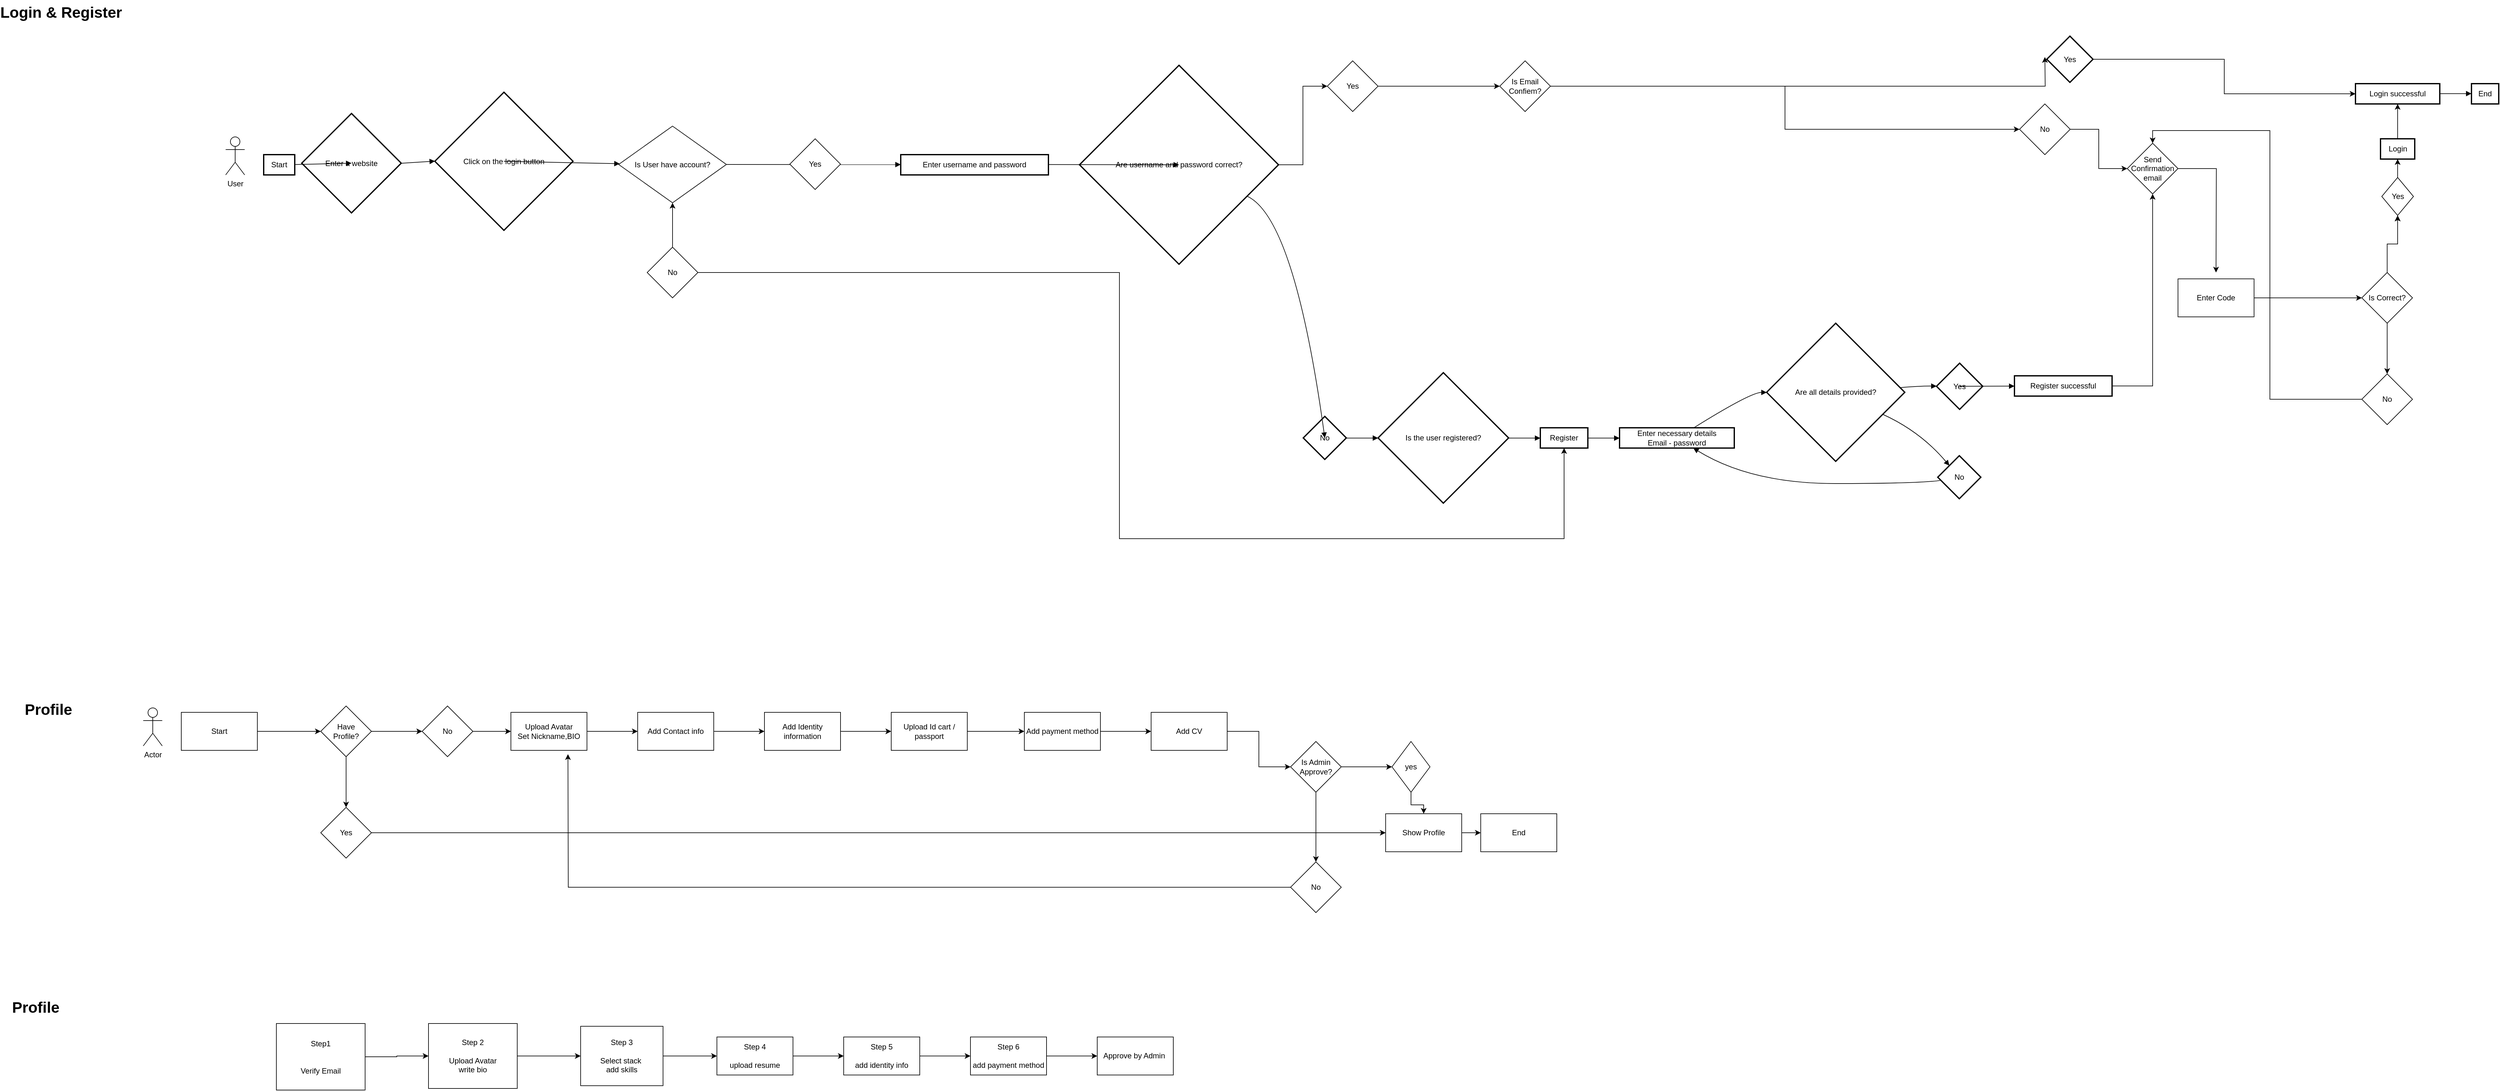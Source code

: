 <mxfile version="22.1.16" type="github">
  <diagram name="Page-1" id="RCzVIw21s0QxX4_HmofW">
    <mxGraphModel dx="2045" dy="638" grid="1" gridSize="10" guides="1" tooltips="1" connect="1" arrows="1" fold="1" page="1" pageScale="1" pageWidth="850" pageHeight="1100" math="0" shadow="0">
      <root>
        <mxCell id="0" />
        <mxCell id="1" parent="0" />
        <mxCell id="2" value="Start" style="whiteSpace=wrap;strokeWidth=2;" parent="1" vertex="1">
          <mxGeometry x="-430" y="254" width="49" height="32" as="geometry" />
        </mxCell>
        <mxCell id="3" value="Enter a website" style="rhombus;strokeWidth=2;whiteSpace=wrap;" parent="1" vertex="1">
          <mxGeometry x="-370" y="189" width="157" height="157" as="geometry" />
        </mxCell>
        <mxCell id="4" value="Click on the login button" style="rhombus;strokeWidth=2;whiteSpace=wrap;" parent="1" vertex="1">
          <mxGeometry x="-160" y="155.5" width="218" height="218" as="geometry" />
        </mxCell>
        <mxCell id="5" value="Enter username and password" style="whiteSpace=wrap;strokeWidth=2;" parent="1" vertex="1">
          <mxGeometry x="575" y="254" width="233" height="32" as="geometry" />
        </mxCell>
        <mxCell id="Xof1CyFzRAlIr6X4M1OH-53" style="edgeStyle=orthogonalEdgeStyle;rounded=0;orthogonalLoop=1;jettySize=auto;html=1;exitX=1;exitY=0.5;exitDx=0;exitDy=0;" parent="1" source="6" target="Xof1CyFzRAlIr6X4M1OH-52" edge="1">
          <mxGeometry relative="1" as="geometry" />
        </mxCell>
        <mxCell id="6" value="Are username and password correct?" style="rhombus;strokeWidth=2;whiteSpace=wrap;" parent="1" vertex="1">
          <mxGeometry x="857" y="113" width="314" height="314" as="geometry" />
        </mxCell>
        <mxCell id="Xof1CyFzRAlIr6X4M1OH-48" style="edgeStyle=orthogonalEdgeStyle;rounded=0;orthogonalLoop=1;jettySize=auto;html=1;entryX=0;entryY=0.5;entryDx=0;entryDy=0;" parent="1" source="7" target="9" edge="1">
          <mxGeometry relative="1" as="geometry">
            <mxPoint x="2820" y="170" as="targetPoint" />
          </mxGeometry>
        </mxCell>
        <mxCell id="7" value="Yes" style="rhombus;strokeWidth=2;whiteSpace=wrap;" parent="1" vertex="1">
          <mxGeometry x="2383" y="67" width="73" height="73" as="geometry" />
        </mxCell>
        <mxCell id="9" value="Login successful" style="whiteSpace=wrap;strokeWidth=2;" parent="1" vertex="1">
          <mxGeometry x="2870" y="142" width="133" height="32" as="geometry" />
        </mxCell>
        <mxCell id="10" value="End" style="whiteSpace=wrap;strokeWidth=2;" parent="1" vertex="1">
          <mxGeometry x="3053" y="142" width="43" height="32" as="geometry" />
        </mxCell>
        <mxCell id="11" value="No" style="rhombus;strokeWidth=2;whiteSpace=wrap;" parent="1" vertex="1">
          <mxGeometry x="1210" y="667" width="68" height="68" as="geometry" />
        </mxCell>
        <mxCell id="12" value="Is the user registered?" style="rhombus;strokeWidth=2;whiteSpace=wrap;" parent="1" vertex="1">
          <mxGeometry x="1328" y="598" width="206" height="206" as="geometry" />
        </mxCell>
        <mxCell id="13" value="Register" style="whiteSpace=wrap;strokeWidth=2;" parent="1" vertex="1">
          <mxGeometry x="1584" y="685" width="75" height="32" as="geometry" />
        </mxCell>
        <mxCell id="14" value="Enter necessary details&#xa;Email - password" style="whiteSpace=wrap;strokeWidth=2;" parent="1" vertex="1">
          <mxGeometry x="1709" y="685" width="181" height="32" as="geometry" />
        </mxCell>
        <mxCell id="15" value="Are all details provided?" style="rhombus;strokeWidth=2;whiteSpace=wrap;" parent="1" vertex="1">
          <mxGeometry x="1941" y="520" width="218" height="218" as="geometry" />
        </mxCell>
        <mxCell id="16" value="Yes" style="rhombus;strokeWidth=2;whiteSpace=wrap;" parent="1" vertex="1">
          <mxGeometry x="2209" y="583" width="73" height="73" as="geometry" />
        </mxCell>
        <mxCell id="Xof1CyFzRAlIr6X4M1OH-51" style="edgeStyle=orthogonalEdgeStyle;rounded=0;orthogonalLoop=1;jettySize=auto;html=1;entryX=0.5;entryY=1;entryDx=0;entryDy=0;" parent="1" source="17" target="Xof1CyFzRAlIr6X4M1OH-49" edge="1">
          <mxGeometry relative="1" as="geometry" />
        </mxCell>
        <mxCell id="17" value="Register successful" style="whiteSpace=wrap;strokeWidth=2;" parent="1" vertex="1">
          <mxGeometry x="2332" y="603" width="154" height="32" as="geometry" />
        </mxCell>
        <mxCell id="Xof1CyFzRAlIr6X4M1OH-68" value="" style="edgeStyle=orthogonalEdgeStyle;rounded=0;orthogonalLoop=1;jettySize=auto;html=1;" parent="1" source="18" target="9" edge="1">
          <mxGeometry relative="1" as="geometry" />
        </mxCell>
        <mxCell id="18" value="Login" style="whiteSpace=wrap;strokeWidth=2;" parent="1" vertex="1">
          <mxGeometry x="2909.5" y="229" width="54" height="32" as="geometry" />
        </mxCell>
        <mxCell id="19" value="No" style="rhombus;strokeWidth=2;whiteSpace=wrap;" parent="1" vertex="1">
          <mxGeometry x="2211" y="729" width="68" height="68" as="geometry" />
        </mxCell>
        <mxCell id="20" value="" style="curved=1;startArrow=none;endArrow=block;exitX=1.007;exitY=0.49;entryX=0.002;entryY=0.501;" parent="1" source="2" target="3" edge="1">
          <mxGeometry relative="1" as="geometry">
            <Array as="points" />
          </mxGeometry>
        </mxCell>
        <mxCell id="21" value="" style="curved=1;startArrow=none;endArrow=block;exitX=1.005;exitY=0.501;entryX=-0.001;entryY=0.499;" parent="1" source="3" target="4" edge="1">
          <mxGeometry relative="1" as="geometry">
            <Array as="points" />
          </mxGeometry>
        </mxCell>
        <mxCell id="22" value="" style="curved=1;startArrow=none;endArrow=block;exitX=0.998;exitY=0.499;entryX=-0.002;entryY=0.49;" parent="1" source="Xof1CyFzRAlIr6X4M1OH-41" target="5" edge="1">
          <mxGeometry relative="1" as="geometry">
            <Array as="points" />
          </mxGeometry>
        </mxCell>
        <mxCell id="23" value="" style="curved=1;startArrow=none;endArrow=block;exitX=0.997;exitY=0.49;entryX=0.001;entryY=0.499;" parent="1" source="5" target="6" edge="1">
          <mxGeometry relative="1" as="geometry">
            <Array as="points" />
          </mxGeometry>
        </mxCell>
        <mxCell id="27" value="" style="curved=1;startArrow=none;endArrow=block;exitX=1.0;exitY=0.491;entryX=0.0;entryY=0.491;" parent="1" source="9" target="10" edge="1">
          <mxGeometry relative="1" as="geometry">
            <Array as="points" />
          </mxGeometry>
        </mxCell>
        <mxCell id="28" value="" style="curved=1;startArrow=none;endArrow=block;exitX=1.001;exitY=0.731;entryX=0.005;entryY=0.504;" parent="1" source="6" target="11" edge="1">
          <mxGeometry relative="1" as="geometry">
            <Array as="points">
              <mxPoint x="1196" y="354" />
            </Array>
          </mxGeometry>
        </mxCell>
        <mxCell id="29" value="" style="curved=1;startArrow=none;endArrow=block;exitX=0.998;exitY=0.504;entryX=-0.001;entryY=0.501;" parent="1" source="11" target="12" edge="1">
          <mxGeometry relative="1" as="geometry">
            <Array as="points" />
          </mxGeometry>
        </mxCell>
        <mxCell id="30" value="" style="curved=1;startArrow=none;endArrow=block;exitX=1.001;exitY=0.501;entryX=0.002;entryY=0.508;" parent="1" source="12" target="13" edge="1">
          <mxGeometry relative="1" as="geometry">
            <Array as="points" />
          </mxGeometry>
        </mxCell>
        <mxCell id="31" value="" style="curved=1;startArrow=none;endArrow=block;exitX=1.006;exitY=0.508;entryX=0.002;entryY=0.508;" parent="1" source="13" target="14" edge="1">
          <mxGeometry relative="1" as="geometry">
            <Array as="points" />
          </mxGeometry>
        </mxCell>
        <mxCell id="32" value="" style="curved=1;startArrow=none;endArrow=block;exitX=0.645;exitY=0.008;entryX=-0.001;entryY=0.501;" parent="1" source="14" target="15" edge="1">
          <mxGeometry relative="1" as="geometry">
            <Array as="points">
              <mxPoint x="1916" y="629" />
            </Array>
          </mxGeometry>
        </mxCell>
        <mxCell id="33" value="" style="curved=1;startArrow=none;endArrow=block;exitX=0.998;exitY=0.464;entryX=-0.006;entryY=0.497;" parent="1" source="15" target="16" edge="1">
          <mxGeometry relative="1" as="geometry">
            <Array as="points">
              <mxPoint x="2184" y="619" />
            </Array>
          </mxGeometry>
        </mxCell>
        <mxCell id="34" value="" style="curved=1;startArrow=none;endArrow=block;exitX=0.996;exitY=0.497;entryX=-0.002;entryY=0.509;" parent="1" source="16" target="17" edge="1">
          <mxGeometry relative="1" as="geometry">
            <Array as="points" />
          </mxGeometry>
        </mxCell>
        <mxCell id="37" value="" style="curved=1;startArrow=none;endArrow=block;exitX=0.998;exitY=0.733;entryX=0.077;entryY=0.007;" parent="1" source="15" target="19" edge="1">
          <mxGeometry relative="1" as="geometry">
            <Array as="points">
              <mxPoint x="2184" y="691" />
            </Array>
          </mxGeometry>
        </mxCell>
        <mxCell id="38" value="" style="curved=1;startArrow=none;endArrow=block;exitX=0.005;exitY=0.584;entryX=0.645;entryY=1.008;" parent="1" source="19" target="14" edge="1">
          <mxGeometry relative="1" as="geometry">
            <Array as="points">
              <mxPoint x="2184" y="773" />
              <mxPoint x="1916" y="773" />
            </Array>
          </mxGeometry>
        </mxCell>
        <mxCell id="Xof1CyFzRAlIr6X4M1OH-42" value="" style="curved=1;startArrow=none;endArrow=block;exitX=0.998;exitY=0.499;entryX=-0.002;entryY=0.49;" parent="1" source="4" target="Xof1CyFzRAlIr6X4M1OH-41" edge="1">
          <mxGeometry relative="1" as="geometry">
            <Array as="points" />
            <mxPoint x="229" y="270" as="sourcePoint" />
            <mxPoint x="575" y="270" as="targetPoint" />
          </mxGeometry>
        </mxCell>
        <mxCell id="Xof1CyFzRAlIr6X4M1OH-41" value="Is User have account?" style="rhombus;whiteSpace=wrap;html=1;" parent="1" vertex="1">
          <mxGeometry x="130" y="209" width="170" height="121" as="geometry" />
        </mxCell>
        <mxCell id="Xof1CyFzRAlIr6X4M1OH-43" value="Yes" style="rhombus;whiteSpace=wrap;html=1;" parent="1" vertex="1">
          <mxGeometry x="400" y="229" width="80" height="80" as="geometry" />
        </mxCell>
        <mxCell id="Xof1CyFzRAlIr6X4M1OH-45" value="" style="edgeStyle=orthogonalEdgeStyle;rounded=0;orthogonalLoop=1;jettySize=auto;html=1;" parent="1" source="Xof1CyFzRAlIr6X4M1OH-44" target="Xof1CyFzRAlIr6X4M1OH-41" edge="1">
          <mxGeometry relative="1" as="geometry" />
        </mxCell>
        <mxCell id="Xof1CyFzRAlIr6X4M1OH-47" style="edgeStyle=orthogonalEdgeStyle;rounded=0;orthogonalLoop=1;jettySize=auto;html=1;entryX=0.5;entryY=1;entryDx=0;entryDy=0;" parent="1" source="Xof1CyFzRAlIr6X4M1OH-44" target="13" edge="1">
          <mxGeometry relative="1" as="geometry">
            <mxPoint x="1320" y="540" as="targetPoint" />
            <Array as="points">
              <mxPoint x="920" y="440" />
              <mxPoint x="920" y="860" />
              <mxPoint x="1622" y="860" />
            </Array>
          </mxGeometry>
        </mxCell>
        <mxCell id="Xof1CyFzRAlIr6X4M1OH-44" value="No" style="rhombus;whiteSpace=wrap;html=1;" parent="1" vertex="1">
          <mxGeometry x="175" y="400" width="80" height="80" as="geometry" />
        </mxCell>
        <mxCell id="Xof1CyFzRAlIr6X4M1OH-75" style="edgeStyle=orthogonalEdgeStyle;rounded=0;orthogonalLoop=1;jettySize=auto;html=1;" parent="1" source="Xof1CyFzRAlIr6X4M1OH-49" edge="1">
          <mxGeometry relative="1" as="geometry">
            <mxPoint x="2650" y="440" as="targetPoint" />
          </mxGeometry>
        </mxCell>
        <mxCell id="Xof1CyFzRAlIr6X4M1OH-49" value="Send Confirmation&lt;br&gt;email" style="rhombus;whiteSpace=wrap;html=1;" parent="1" vertex="1">
          <mxGeometry x="2510" y="236" width="80" height="80" as="geometry" />
        </mxCell>
        <mxCell id="Xof1CyFzRAlIr6X4M1OH-54" style="edgeStyle=orthogonalEdgeStyle;rounded=0;orthogonalLoop=1;jettySize=auto;html=1;exitX=1;exitY=0.5;exitDx=0;exitDy=0;" parent="1" source="Xof1CyFzRAlIr6X4M1OH-55" edge="1">
          <mxGeometry relative="1" as="geometry">
            <mxPoint x="2380" y="100" as="targetPoint" />
          </mxGeometry>
        </mxCell>
        <mxCell id="Xof1CyFzRAlIr6X4M1OH-52" value="Yes" style="rhombus;whiteSpace=wrap;html=1;" parent="1" vertex="1">
          <mxGeometry x="1248" y="106" width="80" height="80" as="geometry" />
        </mxCell>
        <mxCell id="Xof1CyFzRAlIr6X4M1OH-56" value="" style="edgeStyle=orthogonalEdgeStyle;rounded=0;orthogonalLoop=1;jettySize=auto;html=1;exitX=1;exitY=0.5;exitDx=0;exitDy=0;" parent="1" source="Xof1CyFzRAlIr6X4M1OH-52" target="Xof1CyFzRAlIr6X4M1OH-55" edge="1">
          <mxGeometry relative="1" as="geometry">
            <mxPoint x="2380" y="100" as="targetPoint" />
            <mxPoint x="1328" y="146" as="sourcePoint" />
          </mxGeometry>
        </mxCell>
        <mxCell id="Xof1CyFzRAlIr6X4M1OH-59" style="edgeStyle=orthogonalEdgeStyle;rounded=0;orthogonalLoop=1;jettySize=auto;html=1;entryX=0;entryY=0.5;entryDx=0;entryDy=0;" parent="1" source="Xof1CyFzRAlIr6X4M1OH-55" target="Xof1CyFzRAlIr6X4M1OH-58" edge="1">
          <mxGeometry relative="1" as="geometry" />
        </mxCell>
        <mxCell id="Xof1CyFzRAlIr6X4M1OH-55" value="Is Email&lt;br&gt;Confiem?" style="rhombus;whiteSpace=wrap;html=1;" parent="1" vertex="1">
          <mxGeometry x="1520" y="106" width="80" height="80" as="geometry" />
        </mxCell>
        <mxCell id="Xof1CyFzRAlIr6X4M1OH-60" style="edgeStyle=orthogonalEdgeStyle;rounded=0;orthogonalLoop=1;jettySize=auto;html=1;entryX=0;entryY=0.5;entryDx=0;entryDy=0;" parent="1" source="Xof1CyFzRAlIr6X4M1OH-58" target="Xof1CyFzRAlIr6X4M1OH-49" edge="1">
          <mxGeometry relative="1" as="geometry" />
        </mxCell>
        <mxCell id="Xof1CyFzRAlIr6X4M1OH-58" value="No" style="rhombus;whiteSpace=wrap;html=1;" parent="1" vertex="1">
          <mxGeometry x="2340" y="174" width="80" height="80" as="geometry" />
        </mxCell>
        <mxCell id="Xof1CyFzRAlIr6X4M1OH-64" value="" style="edgeStyle=orthogonalEdgeStyle;rounded=0;orthogonalLoop=1;jettySize=auto;html=1;" parent="1" source="Xof1CyFzRAlIr6X4M1OH-61" target="Xof1CyFzRAlIr6X4M1OH-63" edge="1">
          <mxGeometry relative="1" as="geometry" />
        </mxCell>
        <mxCell id="Xof1CyFzRAlIr6X4M1OH-61" value="Enter Code" style="rounded=0;whiteSpace=wrap;html=1;" parent="1" vertex="1">
          <mxGeometry x="2590" y="450" width="120" height="60" as="geometry" />
        </mxCell>
        <mxCell id="Xof1CyFzRAlIr6X4M1OH-66" value="" style="edgeStyle=orthogonalEdgeStyle;rounded=0;orthogonalLoop=1;jettySize=auto;html=1;" parent="1" source="Xof1CyFzRAlIr6X4M1OH-63" target="Xof1CyFzRAlIr6X4M1OH-65" edge="1">
          <mxGeometry relative="1" as="geometry" />
        </mxCell>
        <mxCell id="Xof1CyFzRAlIr6X4M1OH-69" value="" style="edgeStyle=orthogonalEdgeStyle;rounded=0;orthogonalLoop=1;jettySize=auto;html=1;" parent="1" source="Xof1CyFzRAlIr6X4M1OH-63" target="Xof1CyFzRAlIr6X4M1OH-65" edge="1">
          <mxGeometry relative="1" as="geometry" />
        </mxCell>
        <mxCell id="Xof1CyFzRAlIr6X4M1OH-70" value="" style="edgeStyle=orthogonalEdgeStyle;rounded=0;orthogonalLoop=1;jettySize=auto;html=1;" parent="1" source="Xof1CyFzRAlIr6X4M1OH-63" target="Xof1CyFzRAlIr6X4M1OH-65" edge="1">
          <mxGeometry relative="1" as="geometry" />
        </mxCell>
        <mxCell id="Xof1CyFzRAlIr6X4M1OH-72" value="" style="edgeStyle=orthogonalEdgeStyle;rounded=0;orthogonalLoop=1;jettySize=auto;html=1;" parent="1" source="Xof1CyFzRAlIr6X4M1OH-63" target="Xof1CyFzRAlIr6X4M1OH-71" edge="1">
          <mxGeometry relative="1" as="geometry" />
        </mxCell>
        <mxCell id="Xof1CyFzRAlIr6X4M1OH-63" value="Is Correct?" style="rhombus;whiteSpace=wrap;html=1;rounded=0;" parent="1" vertex="1">
          <mxGeometry x="2880" y="440" width="80" height="80" as="geometry" />
        </mxCell>
        <mxCell id="Xof1CyFzRAlIr6X4M1OH-67" value="" style="edgeStyle=orthogonalEdgeStyle;rounded=0;orthogonalLoop=1;jettySize=auto;html=1;" parent="1" source="Xof1CyFzRAlIr6X4M1OH-65" target="18" edge="1">
          <mxGeometry relative="1" as="geometry" />
        </mxCell>
        <mxCell id="Xof1CyFzRAlIr6X4M1OH-65" value="Yes" style="rhombus;whiteSpace=wrap;html=1;" parent="1" vertex="1">
          <mxGeometry x="2911.5" y="290" width="50" height="60" as="geometry" />
        </mxCell>
        <mxCell id="Xof1CyFzRAlIr6X4M1OH-76" style="edgeStyle=orthogonalEdgeStyle;rounded=0;orthogonalLoop=1;jettySize=auto;html=1;entryX=0.5;entryY=0;entryDx=0;entryDy=0;" parent="1" source="Xof1CyFzRAlIr6X4M1OH-71" target="Xof1CyFzRAlIr6X4M1OH-49" edge="1">
          <mxGeometry relative="1" as="geometry">
            <mxPoint x="2700" y="220" as="targetPoint" />
          </mxGeometry>
        </mxCell>
        <mxCell id="Xof1CyFzRAlIr6X4M1OH-71" value="No" style="rhombus;whiteSpace=wrap;html=1;rounded=0;" parent="1" vertex="1">
          <mxGeometry x="2880" y="600" width="80" height="80" as="geometry" />
        </mxCell>
        <mxCell id="Xof1CyFzRAlIr6X4M1OH-78" value="User&lt;br&gt;" style="shape=umlActor;verticalLabelPosition=bottom;verticalAlign=top;html=1;" parent="1" vertex="1">
          <mxGeometry x="-490" y="226" width="30" height="60" as="geometry" />
        </mxCell>
        <mxCell id="Xof1CyFzRAlIr6X4M1OH-79" value="Login &amp;amp; Register" style="text;strokeColor=none;fillColor=none;html=1;fontSize=24;fontStyle=1;verticalAlign=middle;align=center;" parent="1" vertex="1">
          <mxGeometry x="-800" y="10" width="100" height="40" as="geometry" />
        </mxCell>
        <mxCell id="Xof1CyFzRAlIr6X4M1OH-80" value="Profile" style="text;strokeColor=none;fillColor=none;html=1;fontSize=24;fontStyle=1;verticalAlign=middle;align=center;" parent="1" vertex="1">
          <mxGeometry x="-820" y="1110" width="100" height="40" as="geometry" />
        </mxCell>
        <mxCell id="Xof1CyFzRAlIr6X4M1OH-81" value="Actor" style="shape=umlActor;verticalLabelPosition=bottom;verticalAlign=top;html=1;" parent="1" vertex="1">
          <mxGeometry x="-620" y="1127" width="30" height="60" as="geometry" />
        </mxCell>
        <mxCell id="Xof1CyFzRAlIr6X4M1OH-86" value="" style="edgeStyle=orthogonalEdgeStyle;rounded=0;orthogonalLoop=1;jettySize=auto;html=1;" parent="1" source="Xof1CyFzRAlIr6X4M1OH-82" target="Xof1CyFzRAlIr6X4M1OH-85" edge="1">
          <mxGeometry relative="1" as="geometry" />
        </mxCell>
        <mxCell id="Xof1CyFzRAlIr6X4M1OH-82" value="Start" style="rounded=0;whiteSpace=wrap;html=1;" parent="1" vertex="1">
          <mxGeometry x="-560" y="1134" width="120" height="60" as="geometry" />
        </mxCell>
        <mxCell id="Xof1CyFzRAlIr6X4M1OH-90" value="" style="edgeStyle=orthogonalEdgeStyle;rounded=0;orthogonalLoop=1;jettySize=auto;html=1;" parent="1" source="Xof1CyFzRAlIr6X4M1OH-85" target="Xof1CyFzRAlIr6X4M1OH-89" edge="1">
          <mxGeometry relative="1" as="geometry" />
        </mxCell>
        <mxCell id="Xof1CyFzRAlIr6X4M1OH-96" value="" style="edgeStyle=orthogonalEdgeStyle;rounded=0;orthogonalLoop=1;jettySize=auto;html=1;" parent="1" source="Xof1CyFzRAlIr6X4M1OH-85" target="Xof1CyFzRAlIr6X4M1OH-95" edge="1">
          <mxGeometry relative="1" as="geometry" />
        </mxCell>
        <mxCell id="Xof1CyFzRAlIr6X4M1OH-85" value="Have&lt;br&gt;Profile?" style="rhombus;whiteSpace=wrap;html=1;rounded=0;" parent="1" vertex="1">
          <mxGeometry x="-340" y="1124" width="80" height="80" as="geometry" />
        </mxCell>
        <mxCell id="Xof1CyFzRAlIr6X4M1OH-92" value="" style="edgeStyle=orthogonalEdgeStyle;rounded=0;orthogonalLoop=1;jettySize=auto;html=1;" parent="1" source="Xof1CyFzRAlIr6X4M1OH-89" target="Xof1CyFzRAlIr6X4M1OH-91" edge="1">
          <mxGeometry relative="1" as="geometry" />
        </mxCell>
        <mxCell id="Xof1CyFzRAlIr6X4M1OH-89" value="Yes" style="rhombus;whiteSpace=wrap;html=1;rounded=0;" parent="1" vertex="1">
          <mxGeometry x="-340" y="1284" width="80" height="80" as="geometry" />
        </mxCell>
        <mxCell id="Xof1CyFzRAlIr6X4M1OH-94" value="" style="edgeStyle=orthogonalEdgeStyle;rounded=0;orthogonalLoop=1;jettySize=auto;html=1;" parent="1" source="Xof1CyFzRAlIr6X4M1OH-91" target="Xof1CyFzRAlIr6X4M1OH-93" edge="1">
          <mxGeometry relative="1" as="geometry" />
        </mxCell>
        <mxCell id="Xof1CyFzRAlIr6X4M1OH-91" value="Show Profile" style="whiteSpace=wrap;html=1;rounded=0;" parent="1" vertex="1">
          <mxGeometry x="1340" y="1294" width="120" height="60" as="geometry" />
        </mxCell>
        <mxCell id="Xof1CyFzRAlIr6X4M1OH-93" value="End" style="whiteSpace=wrap;html=1;rounded=0;" parent="1" vertex="1">
          <mxGeometry x="1490" y="1294" width="120" height="60" as="geometry" />
        </mxCell>
        <mxCell id="Xof1CyFzRAlIr6X4M1OH-98" value="" style="edgeStyle=orthogonalEdgeStyle;rounded=0;orthogonalLoop=1;jettySize=auto;html=1;" parent="1" source="Xof1CyFzRAlIr6X4M1OH-95" target="Xof1CyFzRAlIr6X4M1OH-97" edge="1">
          <mxGeometry relative="1" as="geometry" />
        </mxCell>
        <mxCell id="Xof1CyFzRAlIr6X4M1OH-95" value="No" style="rhombus;whiteSpace=wrap;html=1;rounded=0;" parent="1" vertex="1">
          <mxGeometry x="-180" y="1124" width="80" height="80" as="geometry" />
        </mxCell>
        <mxCell id="Xof1CyFzRAlIr6X4M1OH-100" value="" style="edgeStyle=orthogonalEdgeStyle;rounded=0;orthogonalLoop=1;jettySize=auto;html=1;" parent="1" source="Xof1CyFzRAlIr6X4M1OH-97" target="Xof1CyFzRAlIr6X4M1OH-99" edge="1">
          <mxGeometry relative="1" as="geometry" />
        </mxCell>
        <mxCell id="Xof1CyFzRAlIr6X4M1OH-97" value="Upload Avatar&lt;br&gt;Set Nickname,BIO" style="whiteSpace=wrap;html=1;rounded=0;" parent="1" vertex="1">
          <mxGeometry x="-40" y="1134" width="120" height="60" as="geometry" />
        </mxCell>
        <mxCell id="Xof1CyFzRAlIr6X4M1OH-102" value="" style="edgeStyle=orthogonalEdgeStyle;rounded=0;orthogonalLoop=1;jettySize=auto;html=1;" parent="1" source="Xof1CyFzRAlIr6X4M1OH-99" target="Xof1CyFzRAlIr6X4M1OH-101" edge="1">
          <mxGeometry relative="1" as="geometry" />
        </mxCell>
        <mxCell id="Xof1CyFzRAlIr6X4M1OH-99" value="Add Contact info" style="whiteSpace=wrap;html=1;rounded=0;" parent="1" vertex="1">
          <mxGeometry x="160" y="1134" width="120" height="60" as="geometry" />
        </mxCell>
        <mxCell id="Xof1CyFzRAlIr6X4M1OH-106" value="" style="edgeStyle=orthogonalEdgeStyle;rounded=0;orthogonalLoop=1;jettySize=auto;html=1;" parent="1" source="Xof1CyFzRAlIr6X4M1OH-101" target="Xof1CyFzRAlIr6X4M1OH-105" edge="1">
          <mxGeometry relative="1" as="geometry" />
        </mxCell>
        <mxCell id="Xof1CyFzRAlIr6X4M1OH-101" value="Add Identity information" style="whiteSpace=wrap;html=1;rounded=0;" parent="1" vertex="1">
          <mxGeometry x="360" y="1134" width="120" height="60" as="geometry" />
        </mxCell>
        <mxCell id="Xof1CyFzRAlIr6X4M1OH-108" value="" style="edgeStyle=orthogonalEdgeStyle;rounded=0;orthogonalLoop=1;jettySize=auto;html=1;" parent="1" source="Xof1CyFzRAlIr6X4M1OH-105" target="Xof1CyFzRAlIr6X4M1OH-107" edge="1">
          <mxGeometry relative="1" as="geometry" />
        </mxCell>
        <mxCell id="Xof1CyFzRAlIr6X4M1OH-105" value="Upload Id cart / passport" style="whiteSpace=wrap;html=1;rounded=0;" parent="1" vertex="1">
          <mxGeometry x="560" y="1134" width="120" height="60" as="geometry" />
        </mxCell>
        <mxCell id="Xof1CyFzRAlIr6X4M1OH-110" value="" style="edgeStyle=orthogonalEdgeStyle;rounded=0;orthogonalLoop=1;jettySize=auto;html=1;" parent="1" source="Xof1CyFzRAlIr6X4M1OH-107" target="Xof1CyFzRAlIr6X4M1OH-109" edge="1">
          <mxGeometry relative="1" as="geometry" />
        </mxCell>
        <mxCell id="Xof1CyFzRAlIr6X4M1OH-107" value="Add payment method" style="whiteSpace=wrap;html=1;rounded=0;" parent="1" vertex="1">
          <mxGeometry x="770" y="1134" width="120" height="60" as="geometry" />
        </mxCell>
        <mxCell id="Xof1CyFzRAlIr6X4M1OH-112" value="" style="edgeStyle=orthogonalEdgeStyle;rounded=0;orthogonalLoop=1;jettySize=auto;html=1;" parent="1" source="Xof1CyFzRAlIr6X4M1OH-109" target="Xof1CyFzRAlIr6X4M1OH-111" edge="1">
          <mxGeometry relative="1" as="geometry" />
        </mxCell>
        <mxCell id="Xof1CyFzRAlIr6X4M1OH-109" value="Add CV" style="whiteSpace=wrap;html=1;rounded=0;" parent="1" vertex="1">
          <mxGeometry x="970" y="1134" width="120" height="60" as="geometry" />
        </mxCell>
        <mxCell id="Xof1CyFzRAlIr6X4M1OH-114" value="" style="edgeStyle=orthogonalEdgeStyle;rounded=0;orthogonalLoop=1;jettySize=auto;html=1;" parent="1" source="Xof1CyFzRAlIr6X4M1OH-111" target="Xof1CyFzRAlIr6X4M1OH-113" edge="1">
          <mxGeometry relative="1" as="geometry" />
        </mxCell>
        <mxCell id="Xof1CyFzRAlIr6X4M1OH-117" value="" style="edgeStyle=orthogonalEdgeStyle;rounded=0;orthogonalLoop=1;jettySize=auto;html=1;" parent="1" source="Xof1CyFzRAlIr6X4M1OH-111" target="Xof1CyFzRAlIr6X4M1OH-116" edge="1">
          <mxGeometry relative="1" as="geometry" />
        </mxCell>
        <mxCell id="Xof1CyFzRAlIr6X4M1OH-111" value="Is Admin&lt;br&gt;Approve?" style="rhombus;whiteSpace=wrap;html=1;rounded=0;" parent="1" vertex="1">
          <mxGeometry x="1190" y="1180" width="80" height="80" as="geometry" />
        </mxCell>
        <mxCell id="Xof1CyFzRAlIr6X4M1OH-115" value="" style="edgeStyle=orthogonalEdgeStyle;rounded=0;orthogonalLoop=1;jettySize=auto;html=1;" parent="1" source="Xof1CyFzRAlIr6X4M1OH-113" target="Xof1CyFzRAlIr6X4M1OH-91" edge="1">
          <mxGeometry relative="1" as="geometry" />
        </mxCell>
        <mxCell id="Xof1CyFzRAlIr6X4M1OH-113" value="yes" style="rhombus;whiteSpace=wrap;html=1;rounded=0;" parent="1" vertex="1">
          <mxGeometry x="1350" y="1180" width="60" height="80" as="geometry" />
        </mxCell>
        <mxCell id="Xof1CyFzRAlIr6X4M1OH-118" style="edgeStyle=orthogonalEdgeStyle;rounded=0;orthogonalLoop=1;jettySize=auto;html=1;" parent="1" source="Xof1CyFzRAlIr6X4M1OH-116" edge="1">
          <mxGeometry relative="1" as="geometry">
            <mxPoint x="50" y="1200" as="targetPoint" />
          </mxGeometry>
        </mxCell>
        <mxCell id="Xof1CyFzRAlIr6X4M1OH-116" value="No" style="rhombus;whiteSpace=wrap;html=1;rounded=0;" parent="1" vertex="1">
          <mxGeometry x="1190" y="1370" width="80" height="80" as="geometry" />
        </mxCell>
        <mxCell id="MbMHbuHJUqX0_KfxS6vJ-46" value="" style="edgeStyle=orthogonalEdgeStyle;rounded=0;orthogonalLoop=1;jettySize=auto;html=1;" edge="1" parent="1" source="MbMHbuHJUqX0_KfxS6vJ-38" target="MbMHbuHJUqX0_KfxS6vJ-45">
          <mxGeometry relative="1" as="geometry" />
        </mxCell>
        <mxCell id="MbMHbuHJUqX0_KfxS6vJ-38" value="Step1&lt;br&gt;&lt;br&gt;&lt;br&gt;Verify Email" style="rounded=0;whiteSpace=wrap;html=1;" vertex="1" parent="1">
          <mxGeometry x="-410" y="1625" width="140" height="105" as="geometry" />
        </mxCell>
        <mxCell id="MbMHbuHJUqX0_KfxS6vJ-39" value="" style="text;html=1;align=center;verticalAlign=middle;resizable=0;points=[];autosize=1;strokeColor=none;fillColor=none;" vertex="1" parent="1">
          <mxGeometry x="-760" y="1620" width="60" height="30" as="geometry" />
        </mxCell>
        <mxCell id="MbMHbuHJUqX0_KfxS6vJ-41" value="Profile" style="text;strokeColor=none;fillColor=none;html=1;fontSize=24;fontStyle=1;verticalAlign=middle;align=center;" vertex="1" parent="1">
          <mxGeometry x="-840" y="1550" width="100" height="100" as="geometry" />
        </mxCell>
        <mxCell id="MbMHbuHJUqX0_KfxS6vJ-49" value="" style="edgeStyle=orthogonalEdgeStyle;rounded=0;orthogonalLoop=1;jettySize=auto;html=1;" edge="1" parent="1" source="MbMHbuHJUqX0_KfxS6vJ-45" target="MbMHbuHJUqX0_KfxS6vJ-48">
          <mxGeometry relative="1" as="geometry" />
        </mxCell>
        <mxCell id="MbMHbuHJUqX0_KfxS6vJ-45" value="Step 2&lt;br&gt;&lt;br&gt;Upload Avatar&lt;br&gt;write bio" style="whiteSpace=wrap;html=1;rounded=0;" vertex="1" parent="1">
          <mxGeometry x="-170" y="1625" width="140" height="102.5" as="geometry" />
        </mxCell>
        <mxCell id="MbMHbuHJUqX0_KfxS6vJ-51" value="" style="edgeStyle=orthogonalEdgeStyle;rounded=0;orthogonalLoop=1;jettySize=auto;html=1;" edge="1" parent="1" source="MbMHbuHJUqX0_KfxS6vJ-48" target="MbMHbuHJUqX0_KfxS6vJ-50">
          <mxGeometry relative="1" as="geometry" />
        </mxCell>
        <mxCell id="MbMHbuHJUqX0_KfxS6vJ-48" value="Step 3&lt;br&gt;&lt;br&gt;Select stack&amp;nbsp;&lt;br&gt;add skills" style="whiteSpace=wrap;html=1;rounded=0;" vertex="1" parent="1">
          <mxGeometry x="70" y="1629.38" width="130" height="93.75" as="geometry" />
        </mxCell>
        <mxCell id="MbMHbuHJUqX0_KfxS6vJ-56" value="" style="edgeStyle=orthogonalEdgeStyle;rounded=0;orthogonalLoop=1;jettySize=auto;html=1;" edge="1" parent="1" source="MbMHbuHJUqX0_KfxS6vJ-50" target="MbMHbuHJUqX0_KfxS6vJ-55">
          <mxGeometry relative="1" as="geometry" />
        </mxCell>
        <mxCell id="MbMHbuHJUqX0_KfxS6vJ-50" value="Step 4&lt;br&gt;&lt;br&gt;upload resume" style="whiteSpace=wrap;html=1;rounded=0;" vertex="1" parent="1">
          <mxGeometry x="285" y="1646.255" width="120" height="60" as="geometry" />
        </mxCell>
        <mxCell id="MbMHbuHJUqX0_KfxS6vJ-58" value="" style="edgeStyle=orthogonalEdgeStyle;rounded=0;orthogonalLoop=1;jettySize=auto;html=1;" edge="1" parent="1" source="MbMHbuHJUqX0_KfxS6vJ-55" target="MbMHbuHJUqX0_KfxS6vJ-57">
          <mxGeometry relative="1" as="geometry" />
        </mxCell>
        <mxCell id="MbMHbuHJUqX0_KfxS6vJ-55" value="Step 5&lt;br&gt;&lt;br&gt;add identity info" style="whiteSpace=wrap;html=1;rounded=0;" vertex="1" parent="1">
          <mxGeometry x="485" y="1646.255" width="120" height="60" as="geometry" />
        </mxCell>
        <mxCell id="MbMHbuHJUqX0_KfxS6vJ-61" value="" style="edgeStyle=orthogonalEdgeStyle;rounded=0;orthogonalLoop=1;jettySize=auto;html=1;" edge="1" parent="1" source="MbMHbuHJUqX0_KfxS6vJ-57" target="MbMHbuHJUqX0_KfxS6vJ-60">
          <mxGeometry relative="1" as="geometry" />
        </mxCell>
        <mxCell id="MbMHbuHJUqX0_KfxS6vJ-57" value="Step 6&lt;br&gt;&lt;br&gt;add payment method" style="whiteSpace=wrap;html=1;rounded=0;" vertex="1" parent="1">
          <mxGeometry x="685" y="1646.255" width="120" height="60" as="geometry" />
        </mxCell>
        <mxCell id="MbMHbuHJUqX0_KfxS6vJ-60" value="Approve by Admin&amp;nbsp;" style="whiteSpace=wrap;html=1;rounded=0;" vertex="1" parent="1">
          <mxGeometry x="885" y="1646.255" width="120" height="60" as="geometry" />
        </mxCell>
      </root>
    </mxGraphModel>
  </diagram>
</mxfile>
